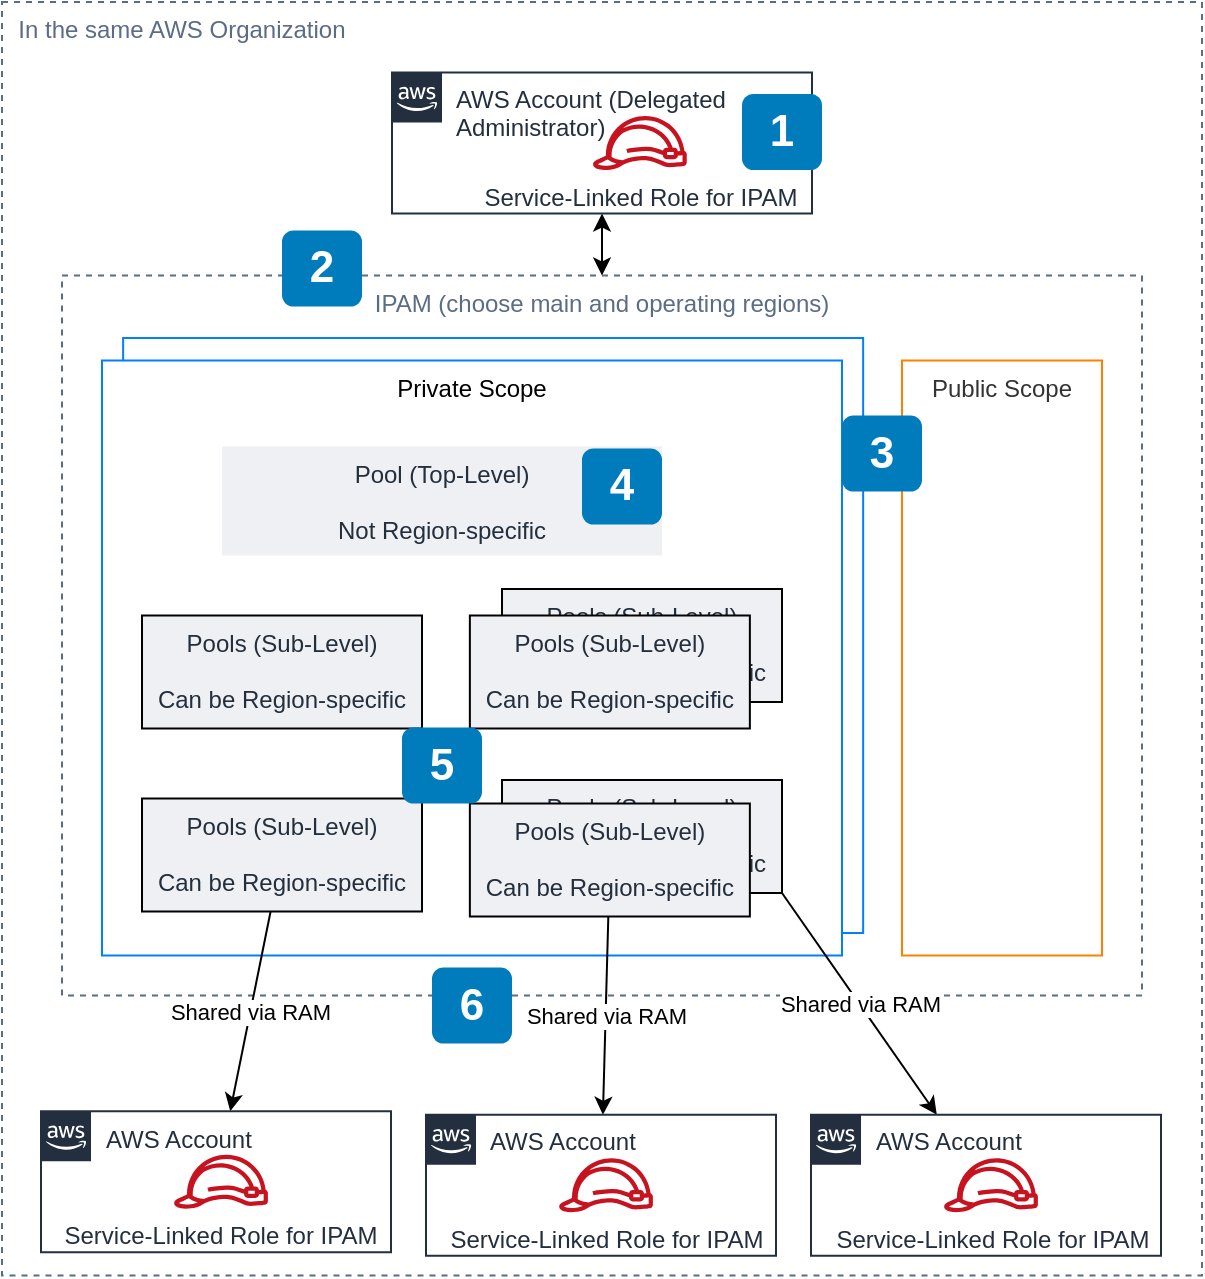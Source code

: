 <mxfile version="16.1.2" type="github">
  <diagram id="Ht1M8jgEwFfnCIfOTk4-" name="Page-1">
    <mxGraphModel dx="2591" dy="777" grid="1" gridSize="10" guides="1" tooltips="1" connect="1" arrows="1" fold="1" page="1" pageScale="1" pageWidth="1169" pageHeight="827" math="0" shadow="0">
      <root>
        <mxCell id="0" />
        <mxCell id="1" parent="0" />
        <mxCell id="24ib-LdrBKBhXYgPnSqK-10" value="In the same AWS Organization                                                                                                                              " style="fillColor=none;strokeColor=#5A6C86;dashed=1;verticalAlign=top;fontStyle=0;fontColor=#5A6C86;" parent="1" vertex="1">
          <mxGeometry x="-1150" y="40" width="600" height="636.75" as="geometry" />
        </mxCell>
        <mxCell id="7NBj9qlON9shgXfnsOWw-2" value="IPAM (choose main and operating regions)" style="fillColor=none;strokeColor=#5A6C86;dashed=1;verticalAlign=top;fontStyle=0;fontColor=#5A6C86;" parent="1" vertex="1">
          <mxGeometry x="-1120" y="176.75" width="540" height="360" as="geometry" />
        </mxCell>
        <mxCell id="vV3kP8_P8c0JdKtfFnim-1" value="" style="verticalAlign=top;fontStyle=0;fillColor=default;strokeWidth=1;strokeColor=#007FFF;" parent="1" vertex="1">
          <mxGeometry x="-1089.43" y="208" width="370" height="297.5" as="geometry" />
        </mxCell>
        <mxCell id="7NBj9qlON9shgXfnsOWw-4" value="Private Scope" style="verticalAlign=top;fontStyle=0;fillColor=default;strokeWidth=1;strokeColor=#007FFF;" parent="1" vertex="1">
          <mxGeometry x="-1100" y="219.25" width="370" height="297.5" as="geometry" />
        </mxCell>
        <mxCell id="z9ZJdVr1mk5tYfEpuRM7-7" value="Pools (Sub-Level)&#xa;&#xa;Can be Region-specific" style="fillColor=#EFF0F3;strokeColor=default;dashed=0;verticalAlign=top;fontStyle=0;fontColor=#232F3D;" parent="1" vertex="1">
          <mxGeometry x="-1080" y="346.75" width="140" height="56.5" as="geometry" />
        </mxCell>
        <mxCell id="24ib-LdrBKBhXYgPnSqK-15" style="edgeStyle=orthogonalEdgeStyle;rounded=0;orthogonalLoop=1;jettySize=auto;html=1;startArrow=classic;startFill=1;" parent="1" source="7NBj9qlON9shgXfnsOWw-3" target="7NBj9qlON9shgXfnsOWw-2" edge="1">
          <mxGeometry relative="1" as="geometry" />
        </mxCell>
        <mxCell id="7NBj9qlON9shgXfnsOWw-3" value="AWS Account (Delegated Administrator)" style="points=[[0,0],[0.25,0],[0.5,0],[0.75,0],[1,0],[1,0.25],[1,0.5],[1,0.75],[1,1],[0.75,1],[0.5,1],[0.25,1],[0,1],[0,0.75],[0,0.5],[0,0.25]];outlineConnect=0;gradientColor=none;html=1;whiteSpace=wrap;fontSize=12;fontStyle=0;shape=mxgraph.aws4.group;grIcon=mxgraph.aws4.group_aws_cloud_alt;strokeColor=#232F3E;fillColor=none;verticalAlign=top;align=left;spacingLeft=30;fontColor=#232F3E;dashed=0;" parent="1" vertex="1">
          <mxGeometry x="-955" y="75.25" width="210" height="70.5" as="geometry" />
        </mxCell>
        <mxCell id="-QjtrjUzRDEMRZ5MF8oH-9" value="1" style="rounded=1;whiteSpace=wrap;html=1;fillColor=#007CBD;strokeColor=none;fontColor=#FFFFFF;fontStyle=1;fontSize=22;" parent="1" vertex="1">
          <mxGeometry x="-780" y="86" width="40" height="38" as="geometry" />
        </mxCell>
        <mxCell id="-QjtrjUzRDEMRZ5MF8oH-27" value="2" style="rounded=1;whiteSpace=wrap;html=1;fillColor=#007CBD;strokeColor=none;fontColor=#FFFFFF;fontStyle=1;fontSize=22;" parent="1" vertex="1">
          <mxGeometry x="-1010" y="154.25" width="40" height="38" as="geometry" />
        </mxCell>
        <mxCell id="7NBj9qlON9shgXfnsOWw-1" value="Service-Linked Role for IPAM" style="outlineConnect=0;fontColor=#232F3E;gradientColor=none;fillColor=#C7131F;strokeColor=none;dashed=0;verticalLabelPosition=bottom;verticalAlign=top;align=center;html=1;fontSize=12;fontStyle=0;aspect=fixed;pointerEvents=1;shape=mxgraph.aws4.role;" parent="1" vertex="1">
          <mxGeometry x="-855" y="97" width="47.86" height="27" as="geometry" />
        </mxCell>
        <mxCell id="7NBj9qlON9shgXfnsOWw-5" value="Public Scope" style="verticalAlign=top;fontStyle=0;fontColor=#333333;fillColor=none;strokeColor=#FF8000;" parent="1" vertex="1">
          <mxGeometry x="-700" y="219.25" width="100" height="297.5" as="geometry" />
        </mxCell>
        <mxCell id="z9ZJdVr1mk5tYfEpuRM7-1" value="Pool (Top-Level)&#xa;&#xa;Not Region-specific" style="fillColor=#EFF0F3;strokeColor=none;dashed=0;verticalAlign=top;fontStyle=0;fontColor=#232F3D;" parent="1" vertex="1">
          <mxGeometry x="-1040" y="262.25" width="220" height="54.5" as="geometry" />
        </mxCell>
        <mxCell id="z9ZJdVr1mk5tYfEpuRM7-2" value="Pools (Sub-Level)&#xa;&#xa;Can be Region-specific" style="fillColor=#EFF0F3;strokeColor=default;dashed=0;verticalAlign=top;fontStyle=0;fontColor=#232F3D;" parent="1" vertex="1">
          <mxGeometry x="-1080" y="438.25" width="140" height="56.5" as="geometry" />
        </mxCell>
        <mxCell id="24ib-LdrBKBhXYgPnSqK-2" value="Pools (Sub-Level)&#xa;&#xa;Can be Region-specific" style="fillColor=#EFF0F3;strokeColor=default;dashed=0;verticalAlign=top;fontStyle=0;fontColor=#232F3D;" parent="1" vertex="1">
          <mxGeometry x="-900" y="333.5" width="140" height="56.5" as="geometry" />
        </mxCell>
        <mxCell id="24ib-LdrBKBhXYgPnSqK-1" value="Pools (Sub-Level)&#xa;&#xa;Can be Region-specific" style="fillColor=#EFF0F3;strokeColor=default;dashed=0;verticalAlign=top;fontStyle=0;fontColor=#232F3D;" parent="1" vertex="1">
          <mxGeometry x="-916.07" y="346.75" width="140" height="56.5" as="geometry" />
        </mxCell>
        <mxCell id="24ib-LdrBKBhXYgPnSqK-4" value="Pools (Sub-Level)&#xa;&#xa;Can be Region-specific" style="fillColor=#EFF0F3;strokeColor=default;dashed=0;verticalAlign=top;fontStyle=0;fontColor=#232F3D;" parent="1" vertex="1">
          <mxGeometry x="-900" y="429" width="140" height="56.5" as="geometry" />
        </mxCell>
        <mxCell id="24ib-LdrBKBhXYgPnSqK-3" value="Pools (Sub-Level)&#xa;&#xa;Can be Region-specific" style="fillColor=#EFF0F3;strokeColor=default;dashed=0;verticalAlign=top;fontStyle=0;fontColor=#232F3D;" parent="1" vertex="1">
          <mxGeometry x="-916.07" y="440.75" width="140" height="56.5" as="geometry" />
        </mxCell>
        <mxCell id="24ib-LdrBKBhXYgPnSqK-18" value="Shared via RAM" style="rounded=0;orthogonalLoop=1;jettySize=auto;html=1;startArrow=classic;startFill=1;endArrow=none;endFill=0;" parent="1" source="24ib-LdrBKBhXYgPnSqK-8" target="24ib-LdrBKBhXYgPnSqK-3" edge="1">
          <mxGeometry relative="1" as="geometry" />
        </mxCell>
        <mxCell id="24ib-LdrBKBhXYgPnSqK-8" value="AWS Account" style="points=[[0,0],[0.25,0],[0.5,0],[0.75,0],[1,0],[1,0.25],[1,0.5],[1,0.75],[1,1],[0.75,1],[0.5,1],[0.25,1],[0,1],[0,0.75],[0,0.5],[0,0.25]];outlineConnect=0;gradientColor=none;html=1;whiteSpace=wrap;fontSize=12;fontStyle=0;shape=mxgraph.aws4.group;grIcon=mxgraph.aws4.group_aws_cloud_alt;strokeColor=#232F3E;fillColor=none;verticalAlign=top;align=left;spacingLeft=30;fontColor=#232F3E;dashed=0;" parent="1" vertex="1">
          <mxGeometry x="-938" y="596.37" width="175" height="70.5" as="geometry" />
        </mxCell>
        <mxCell id="24ib-LdrBKBhXYgPnSqK-9" value="Service-Linked Role for IPAM" style="outlineConnect=0;fontColor=#232F3E;gradientColor=none;fillColor=#C7131F;strokeColor=none;dashed=0;verticalLabelPosition=bottom;verticalAlign=top;align=center;html=1;fontSize=12;fontStyle=0;aspect=fixed;pointerEvents=1;shape=mxgraph.aws4.role;" parent="1" vertex="1">
          <mxGeometry x="-871.93" y="618.12" width="47.86" height="27" as="geometry" />
        </mxCell>
        <mxCell id="24ib-LdrBKBhXYgPnSqK-16" value="Shared via RAM" style="rounded=0;orthogonalLoop=1;jettySize=auto;html=1;startArrow=classic;startFill=1;endArrow=none;endFill=0;" parent="1" source="24ib-LdrBKBhXYgPnSqK-11" target="z9ZJdVr1mk5tYfEpuRM7-2" edge="1">
          <mxGeometry relative="1" as="geometry" />
        </mxCell>
        <mxCell id="24ib-LdrBKBhXYgPnSqK-11" value="AWS Account" style="points=[[0,0],[0.25,0],[0.5,0],[0.75,0],[1,0],[1,0.25],[1,0.5],[1,0.75],[1,1],[0.75,1],[0.5,1],[0.25,1],[0,1],[0,0.75],[0,0.5],[0,0.25]];outlineConnect=0;gradientColor=none;html=1;whiteSpace=wrap;fontSize=12;fontStyle=0;shape=mxgraph.aws4.group;grIcon=mxgraph.aws4.group_aws_cloud_alt;strokeColor=#232F3E;fillColor=none;verticalAlign=top;align=left;spacingLeft=30;fontColor=#232F3E;dashed=0;" parent="1" vertex="1">
          <mxGeometry x="-1130.5" y="594.62" width="175" height="70.5" as="geometry" />
        </mxCell>
        <mxCell id="24ib-LdrBKBhXYgPnSqK-12" value="Service-Linked Role for IPAM" style="outlineConnect=0;fontColor=#232F3E;gradientColor=none;fillColor=#C7131F;strokeColor=none;dashed=0;verticalLabelPosition=bottom;verticalAlign=top;align=center;html=1;fontSize=12;fontStyle=0;aspect=fixed;pointerEvents=1;shape=mxgraph.aws4.role;" parent="1" vertex="1">
          <mxGeometry x="-1064.43" y="616.37" width="47.86" height="27" as="geometry" />
        </mxCell>
        <mxCell id="24ib-LdrBKBhXYgPnSqK-19" value="Shared via RAM" style="rounded=0;orthogonalLoop=1;jettySize=auto;html=1;startArrow=classic;startFill=1;endArrow=none;endFill=0;entryX=1;entryY=1;entryDx=0;entryDy=0;" parent="1" source="24ib-LdrBKBhXYgPnSqK-13" target="24ib-LdrBKBhXYgPnSqK-4" edge="1">
          <mxGeometry relative="1" as="geometry" />
        </mxCell>
        <mxCell id="24ib-LdrBKBhXYgPnSqK-13" value="AWS Account" style="points=[[0,0],[0.25,0],[0.5,0],[0.75,0],[1,0],[1,0.25],[1,0.5],[1,0.75],[1,1],[0.75,1],[0.5,1],[0.25,1],[0,1],[0,0.75],[0,0.5],[0,0.25]];outlineConnect=0;gradientColor=none;html=1;whiteSpace=wrap;fontSize=12;fontStyle=0;shape=mxgraph.aws4.group;grIcon=mxgraph.aws4.group_aws_cloud_alt;strokeColor=#232F3E;fillColor=none;verticalAlign=top;align=left;spacingLeft=30;fontColor=#232F3E;dashed=0;" parent="1" vertex="1">
          <mxGeometry x="-745.5" y="596.37" width="175" height="70.5" as="geometry" />
        </mxCell>
        <mxCell id="24ib-LdrBKBhXYgPnSqK-14" value="Service-Linked Role for IPAM" style="outlineConnect=0;fontColor=#232F3E;gradientColor=none;fillColor=#C7131F;strokeColor=none;dashed=0;verticalLabelPosition=bottom;verticalAlign=top;align=center;html=1;fontSize=12;fontStyle=0;aspect=fixed;pointerEvents=1;shape=mxgraph.aws4.role;" parent="1" vertex="1">
          <mxGeometry x="-679.43" y="618.12" width="47.86" height="27" as="geometry" />
        </mxCell>
        <mxCell id="-QjtrjUzRDEMRZ5MF8oH-28" value="3" style="rounded=1;whiteSpace=wrap;html=1;fillColor=#007CBD;strokeColor=none;fontColor=#FFFFFF;fontStyle=1;fontSize=22;" parent="1" vertex="1">
          <mxGeometry x="-730" y="246.75" width="40" height="38" as="geometry" />
        </mxCell>
        <mxCell id="-QjtrjUzRDEMRZ5MF8oH-29" value="4" style="rounded=1;whiteSpace=wrap;html=1;fillColor=#007CBD;strokeColor=none;fontColor=#FFFFFF;fontStyle=1;fontSize=22;" parent="1" vertex="1">
          <mxGeometry x="-860" y="263.25" width="40" height="38" as="geometry" />
        </mxCell>
        <mxCell id="-QjtrjUzRDEMRZ5MF8oH-30" value="5" style="rounded=1;whiteSpace=wrap;html=1;fillColor=#007CBD;strokeColor=none;fontColor=#FFFFFF;fontStyle=1;fontSize=22;" parent="1" vertex="1">
          <mxGeometry x="-950" y="402.75" width="40" height="38" as="geometry" />
        </mxCell>
        <mxCell id="-QjtrjUzRDEMRZ5MF8oH-31" value="6" style="rounded=1;whiteSpace=wrap;html=1;fillColor=#007CBD;strokeColor=none;fontColor=#FFFFFF;fontStyle=1;fontSize=22;" parent="1" vertex="1">
          <mxGeometry x="-935" y="522.75" width="40" height="38" as="geometry" />
        </mxCell>
      </root>
    </mxGraphModel>
  </diagram>
</mxfile>
